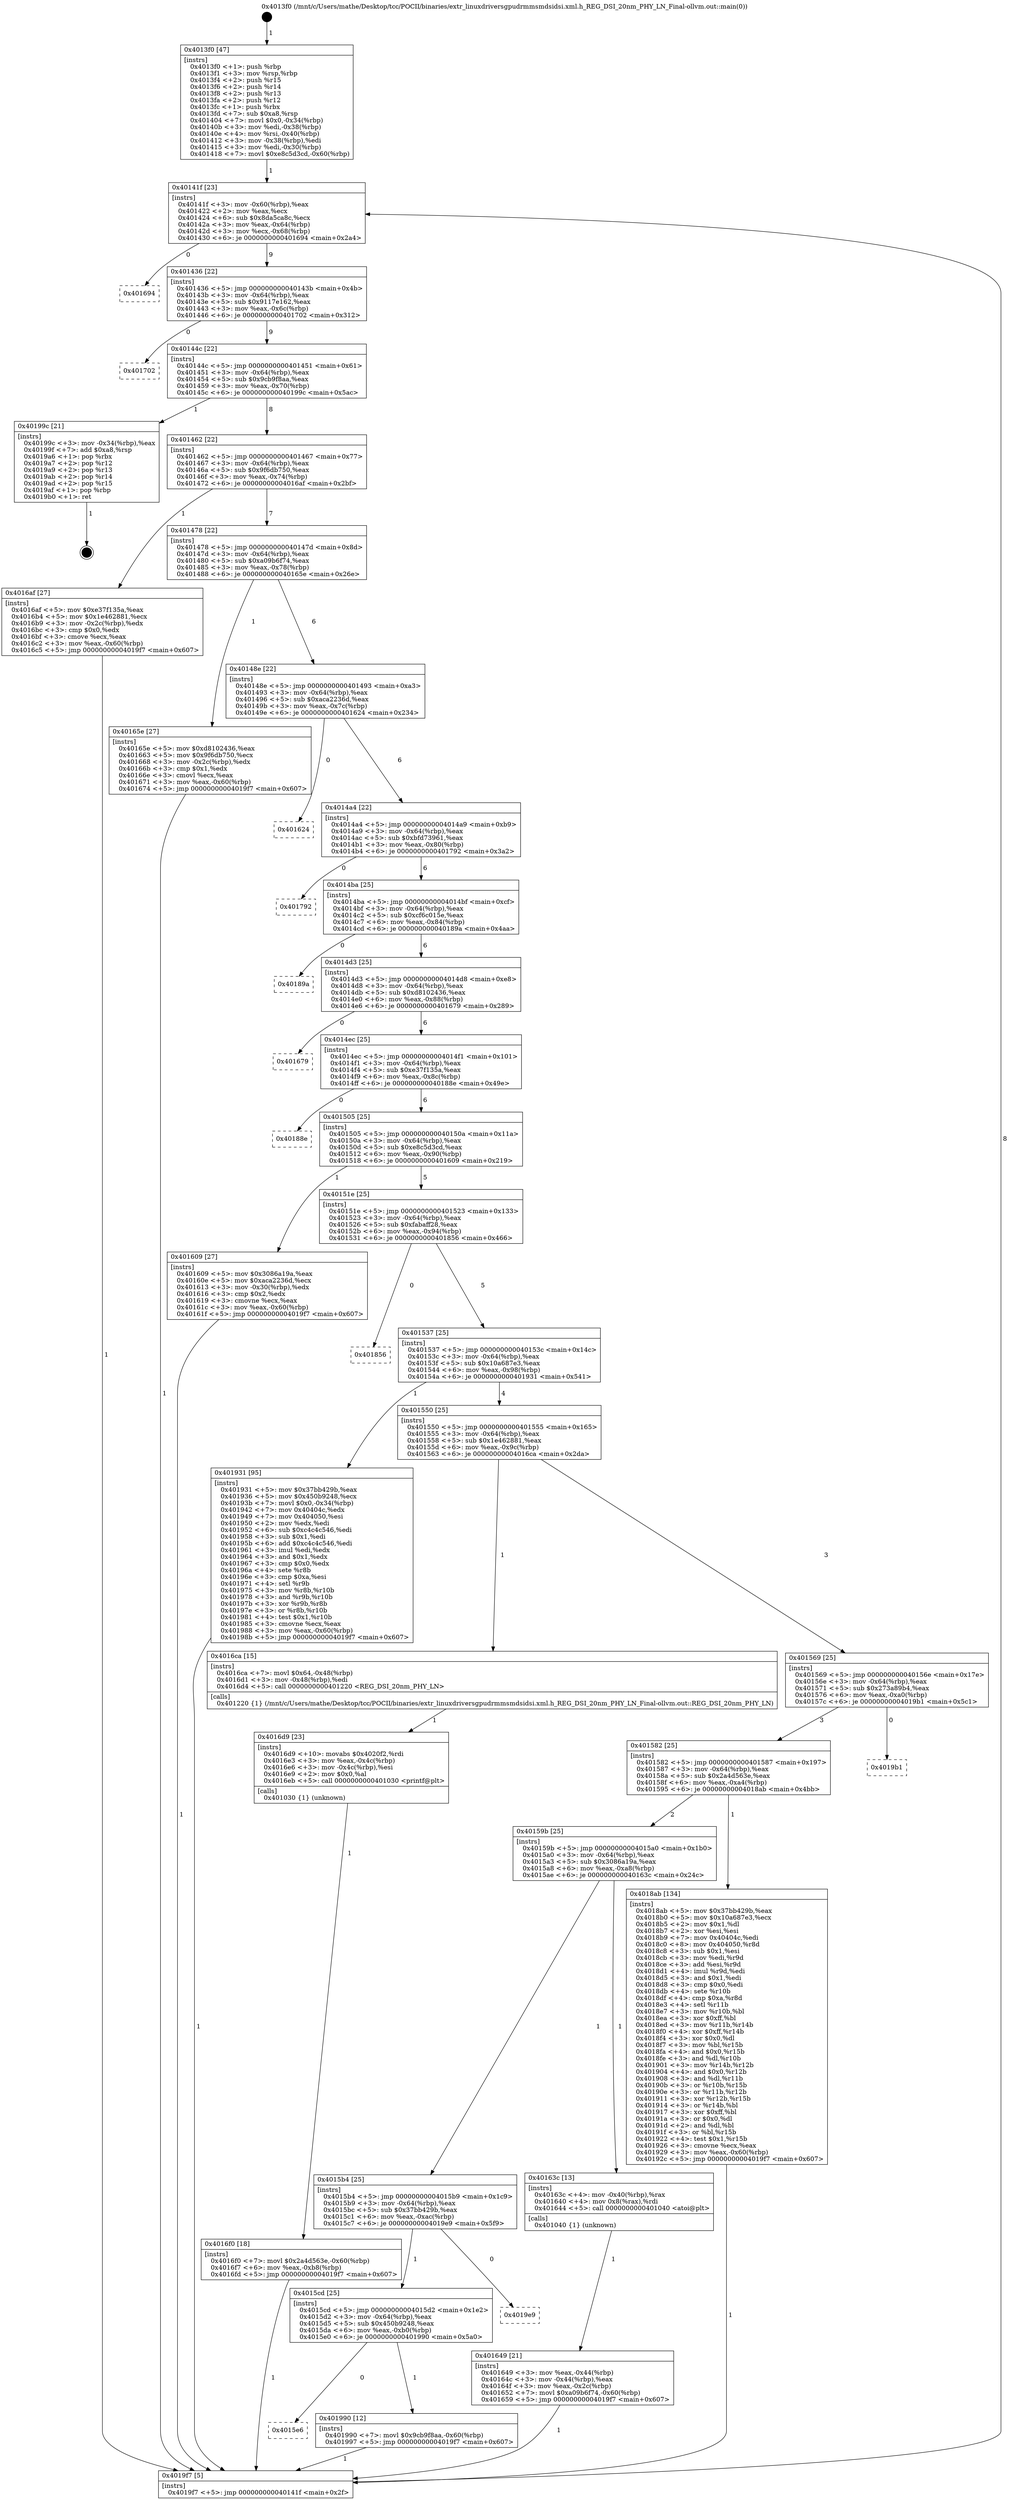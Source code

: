 digraph "0x4013f0" {
  label = "0x4013f0 (/mnt/c/Users/mathe/Desktop/tcc/POCII/binaries/extr_linuxdriversgpudrmmsmdsidsi.xml.h_REG_DSI_20nm_PHY_LN_Final-ollvm.out::main(0))"
  labelloc = "t"
  node[shape=record]

  Entry [label="",width=0.3,height=0.3,shape=circle,fillcolor=black,style=filled]
  "0x40141f" [label="{
     0x40141f [23]\l
     | [instrs]\l
     &nbsp;&nbsp;0x40141f \<+3\>: mov -0x60(%rbp),%eax\l
     &nbsp;&nbsp;0x401422 \<+2\>: mov %eax,%ecx\l
     &nbsp;&nbsp;0x401424 \<+6\>: sub $0x8da5ca8c,%ecx\l
     &nbsp;&nbsp;0x40142a \<+3\>: mov %eax,-0x64(%rbp)\l
     &nbsp;&nbsp;0x40142d \<+3\>: mov %ecx,-0x68(%rbp)\l
     &nbsp;&nbsp;0x401430 \<+6\>: je 0000000000401694 \<main+0x2a4\>\l
  }"]
  "0x401694" [label="{
     0x401694\l
  }", style=dashed]
  "0x401436" [label="{
     0x401436 [22]\l
     | [instrs]\l
     &nbsp;&nbsp;0x401436 \<+5\>: jmp 000000000040143b \<main+0x4b\>\l
     &nbsp;&nbsp;0x40143b \<+3\>: mov -0x64(%rbp),%eax\l
     &nbsp;&nbsp;0x40143e \<+5\>: sub $0x9117e162,%eax\l
     &nbsp;&nbsp;0x401443 \<+3\>: mov %eax,-0x6c(%rbp)\l
     &nbsp;&nbsp;0x401446 \<+6\>: je 0000000000401702 \<main+0x312\>\l
  }"]
  Exit [label="",width=0.3,height=0.3,shape=circle,fillcolor=black,style=filled,peripheries=2]
  "0x401702" [label="{
     0x401702\l
  }", style=dashed]
  "0x40144c" [label="{
     0x40144c [22]\l
     | [instrs]\l
     &nbsp;&nbsp;0x40144c \<+5\>: jmp 0000000000401451 \<main+0x61\>\l
     &nbsp;&nbsp;0x401451 \<+3\>: mov -0x64(%rbp),%eax\l
     &nbsp;&nbsp;0x401454 \<+5\>: sub $0x9cb9f8aa,%eax\l
     &nbsp;&nbsp;0x401459 \<+3\>: mov %eax,-0x70(%rbp)\l
     &nbsp;&nbsp;0x40145c \<+6\>: je 000000000040199c \<main+0x5ac\>\l
  }"]
  "0x4015e6" [label="{
     0x4015e6\l
  }", style=dashed]
  "0x40199c" [label="{
     0x40199c [21]\l
     | [instrs]\l
     &nbsp;&nbsp;0x40199c \<+3\>: mov -0x34(%rbp),%eax\l
     &nbsp;&nbsp;0x40199f \<+7\>: add $0xa8,%rsp\l
     &nbsp;&nbsp;0x4019a6 \<+1\>: pop %rbx\l
     &nbsp;&nbsp;0x4019a7 \<+2\>: pop %r12\l
     &nbsp;&nbsp;0x4019a9 \<+2\>: pop %r13\l
     &nbsp;&nbsp;0x4019ab \<+2\>: pop %r14\l
     &nbsp;&nbsp;0x4019ad \<+2\>: pop %r15\l
     &nbsp;&nbsp;0x4019af \<+1\>: pop %rbp\l
     &nbsp;&nbsp;0x4019b0 \<+1\>: ret\l
  }"]
  "0x401462" [label="{
     0x401462 [22]\l
     | [instrs]\l
     &nbsp;&nbsp;0x401462 \<+5\>: jmp 0000000000401467 \<main+0x77\>\l
     &nbsp;&nbsp;0x401467 \<+3\>: mov -0x64(%rbp),%eax\l
     &nbsp;&nbsp;0x40146a \<+5\>: sub $0x9f6db750,%eax\l
     &nbsp;&nbsp;0x40146f \<+3\>: mov %eax,-0x74(%rbp)\l
     &nbsp;&nbsp;0x401472 \<+6\>: je 00000000004016af \<main+0x2bf\>\l
  }"]
  "0x401990" [label="{
     0x401990 [12]\l
     | [instrs]\l
     &nbsp;&nbsp;0x401990 \<+7\>: movl $0x9cb9f8aa,-0x60(%rbp)\l
     &nbsp;&nbsp;0x401997 \<+5\>: jmp 00000000004019f7 \<main+0x607\>\l
  }"]
  "0x4016af" [label="{
     0x4016af [27]\l
     | [instrs]\l
     &nbsp;&nbsp;0x4016af \<+5\>: mov $0xe37f135a,%eax\l
     &nbsp;&nbsp;0x4016b4 \<+5\>: mov $0x1e462881,%ecx\l
     &nbsp;&nbsp;0x4016b9 \<+3\>: mov -0x2c(%rbp),%edx\l
     &nbsp;&nbsp;0x4016bc \<+3\>: cmp $0x0,%edx\l
     &nbsp;&nbsp;0x4016bf \<+3\>: cmove %ecx,%eax\l
     &nbsp;&nbsp;0x4016c2 \<+3\>: mov %eax,-0x60(%rbp)\l
     &nbsp;&nbsp;0x4016c5 \<+5\>: jmp 00000000004019f7 \<main+0x607\>\l
  }"]
  "0x401478" [label="{
     0x401478 [22]\l
     | [instrs]\l
     &nbsp;&nbsp;0x401478 \<+5\>: jmp 000000000040147d \<main+0x8d\>\l
     &nbsp;&nbsp;0x40147d \<+3\>: mov -0x64(%rbp),%eax\l
     &nbsp;&nbsp;0x401480 \<+5\>: sub $0xa09b6f74,%eax\l
     &nbsp;&nbsp;0x401485 \<+3\>: mov %eax,-0x78(%rbp)\l
     &nbsp;&nbsp;0x401488 \<+6\>: je 000000000040165e \<main+0x26e\>\l
  }"]
  "0x4015cd" [label="{
     0x4015cd [25]\l
     | [instrs]\l
     &nbsp;&nbsp;0x4015cd \<+5\>: jmp 00000000004015d2 \<main+0x1e2\>\l
     &nbsp;&nbsp;0x4015d2 \<+3\>: mov -0x64(%rbp),%eax\l
     &nbsp;&nbsp;0x4015d5 \<+5\>: sub $0x450b9248,%eax\l
     &nbsp;&nbsp;0x4015da \<+6\>: mov %eax,-0xb0(%rbp)\l
     &nbsp;&nbsp;0x4015e0 \<+6\>: je 0000000000401990 \<main+0x5a0\>\l
  }"]
  "0x40165e" [label="{
     0x40165e [27]\l
     | [instrs]\l
     &nbsp;&nbsp;0x40165e \<+5\>: mov $0xd8102436,%eax\l
     &nbsp;&nbsp;0x401663 \<+5\>: mov $0x9f6db750,%ecx\l
     &nbsp;&nbsp;0x401668 \<+3\>: mov -0x2c(%rbp),%edx\l
     &nbsp;&nbsp;0x40166b \<+3\>: cmp $0x1,%edx\l
     &nbsp;&nbsp;0x40166e \<+3\>: cmovl %ecx,%eax\l
     &nbsp;&nbsp;0x401671 \<+3\>: mov %eax,-0x60(%rbp)\l
     &nbsp;&nbsp;0x401674 \<+5\>: jmp 00000000004019f7 \<main+0x607\>\l
  }"]
  "0x40148e" [label="{
     0x40148e [22]\l
     | [instrs]\l
     &nbsp;&nbsp;0x40148e \<+5\>: jmp 0000000000401493 \<main+0xa3\>\l
     &nbsp;&nbsp;0x401493 \<+3\>: mov -0x64(%rbp),%eax\l
     &nbsp;&nbsp;0x401496 \<+5\>: sub $0xaca2236d,%eax\l
     &nbsp;&nbsp;0x40149b \<+3\>: mov %eax,-0x7c(%rbp)\l
     &nbsp;&nbsp;0x40149e \<+6\>: je 0000000000401624 \<main+0x234\>\l
  }"]
  "0x4019e9" [label="{
     0x4019e9\l
  }", style=dashed]
  "0x401624" [label="{
     0x401624\l
  }", style=dashed]
  "0x4014a4" [label="{
     0x4014a4 [22]\l
     | [instrs]\l
     &nbsp;&nbsp;0x4014a4 \<+5\>: jmp 00000000004014a9 \<main+0xb9\>\l
     &nbsp;&nbsp;0x4014a9 \<+3\>: mov -0x64(%rbp),%eax\l
     &nbsp;&nbsp;0x4014ac \<+5\>: sub $0xbfd73961,%eax\l
     &nbsp;&nbsp;0x4014b1 \<+3\>: mov %eax,-0x80(%rbp)\l
     &nbsp;&nbsp;0x4014b4 \<+6\>: je 0000000000401792 \<main+0x3a2\>\l
  }"]
  "0x4016f0" [label="{
     0x4016f0 [18]\l
     | [instrs]\l
     &nbsp;&nbsp;0x4016f0 \<+7\>: movl $0x2a4d563e,-0x60(%rbp)\l
     &nbsp;&nbsp;0x4016f7 \<+6\>: mov %eax,-0xb8(%rbp)\l
     &nbsp;&nbsp;0x4016fd \<+5\>: jmp 00000000004019f7 \<main+0x607\>\l
  }"]
  "0x401792" [label="{
     0x401792\l
  }", style=dashed]
  "0x4014ba" [label="{
     0x4014ba [25]\l
     | [instrs]\l
     &nbsp;&nbsp;0x4014ba \<+5\>: jmp 00000000004014bf \<main+0xcf\>\l
     &nbsp;&nbsp;0x4014bf \<+3\>: mov -0x64(%rbp),%eax\l
     &nbsp;&nbsp;0x4014c2 \<+5\>: sub $0xcf6c015e,%eax\l
     &nbsp;&nbsp;0x4014c7 \<+6\>: mov %eax,-0x84(%rbp)\l
     &nbsp;&nbsp;0x4014cd \<+6\>: je 000000000040189a \<main+0x4aa\>\l
  }"]
  "0x4016d9" [label="{
     0x4016d9 [23]\l
     | [instrs]\l
     &nbsp;&nbsp;0x4016d9 \<+10\>: movabs $0x4020f2,%rdi\l
     &nbsp;&nbsp;0x4016e3 \<+3\>: mov %eax,-0x4c(%rbp)\l
     &nbsp;&nbsp;0x4016e6 \<+3\>: mov -0x4c(%rbp),%esi\l
     &nbsp;&nbsp;0x4016e9 \<+2\>: mov $0x0,%al\l
     &nbsp;&nbsp;0x4016eb \<+5\>: call 0000000000401030 \<printf@plt\>\l
     | [calls]\l
     &nbsp;&nbsp;0x401030 \{1\} (unknown)\l
  }"]
  "0x40189a" [label="{
     0x40189a\l
  }", style=dashed]
  "0x4014d3" [label="{
     0x4014d3 [25]\l
     | [instrs]\l
     &nbsp;&nbsp;0x4014d3 \<+5\>: jmp 00000000004014d8 \<main+0xe8\>\l
     &nbsp;&nbsp;0x4014d8 \<+3\>: mov -0x64(%rbp),%eax\l
     &nbsp;&nbsp;0x4014db \<+5\>: sub $0xd8102436,%eax\l
     &nbsp;&nbsp;0x4014e0 \<+6\>: mov %eax,-0x88(%rbp)\l
     &nbsp;&nbsp;0x4014e6 \<+6\>: je 0000000000401679 \<main+0x289\>\l
  }"]
  "0x401649" [label="{
     0x401649 [21]\l
     | [instrs]\l
     &nbsp;&nbsp;0x401649 \<+3\>: mov %eax,-0x44(%rbp)\l
     &nbsp;&nbsp;0x40164c \<+3\>: mov -0x44(%rbp),%eax\l
     &nbsp;&nbsp;0x40164f \<+3\>: mov %eax,-0x2c(%rbp)\l
     &nbsp;&nbsp;0x401652 \<+7\>: movl $0xa09b6f74,-0x60(%rbp)\l
     &nbsp;&nbsp;0x401659 \<+5\>: jmp 00000000004019f7 \<main+0x607\>\l
  }"]
  "0x401679" [label="{
     0x401679\l
  }", style=dashed]
  "0x4014ec" [label="{
     0x4014ec [25]\l
     | [instrs]\l
     &nbsp;&nbsp;0x4014ec \<+5\>: jmp 00000000004014f1 \<main+0x101\>\l
     &nbsp;&nbsp;0x4014f1 \<+3\>: mov -0x64(%rbp),%eax\l
     &nbsp;&nbsp;0x4014f4 \<+5\>: sub $0xe37f135a,%eax\l
     &nbsp;&nbsp;0x4014f9 \<+6\>: mov %eax,-0x8c(%rbp)\l
     &nbsp;&nbsp;0x4014ff \<+6\>: je 000000000040188e \<main+0x49e\>\l
  }"]
  "0x4015b4" [label="{
     0x4015b4 [25]\l
     | [instrs]\l
     &nbsp;&nbsp;0x4015b4 \<+5\>: jmp 00000000004015b9 \<main+0x1c9\>\l
     &nbsp;&nbsp;0x4015b9 \<+3\>: mov -0x64(%rbp),%eax\l
     &nbsp;&nbsp;0x4015bc \<+5\>: sub $0x37bb429b,%eax\l
     &nbsp;&nbsp;0x4015c1 \<+6\>: mov %eax,-0xac(%rbp)\l
     &nbsp;&nbsp;0x4015c7 \<+6\>: je 00000000004019e9 \<main+0x5f9\>\l
  }"]
  "0x40188e" [label="{
     0x40188e\l
  }", style=dashed]
  "0x401505" [label="{
     0x401505 [25]\l
     | [instrs]\l
     &nbsp;&nbsp;0x401505 \<+5\>: jmp 000000000040150a \<main+0x11a\>\l
     &nbsp;&nbsp;0x40150a \<+3\>: mov -0x64(%rbp),%eax\l
     &nbsp;&nbsp;0x40150d \<+5\>: sub $0xe8c5d3cd,%eax\l
     &nbsp;&nbsp;0x401512 \<+6\>: mov %eax,-0x90(%rbp)\l
     &nbsp;&nbsp;0x401518 \<+6\>: je 0000000000401609 \<main+0x219\>\l
  }"]
  "0x40163c" [label="{
     0x40163c [13]\l
     | [instrs]\l
     &nbsp;&nbsp;0x40163c \<+4\>: mov -0x40(%rbp),%rax\l
     &nbsp;&nbsp;0x401640 \<+4\>: mov 0x8(%rax),%rdi\l
     &nbsp;&nbsp;0x401644 \<+5\>: call 0000000000401040 \<atoi@plt\>\l
     | [calls]\l
     &nbsp;&nbsp;0x401040 \{1\} (unknown)\l
  }"]
  "0x401609" [label="{
     0x401609 [27]\l
     | [instrs]\l
     &nbsp;&nbsp;0x401609 \<+5\>: mov $0x3086a19a,%eax\l
     &nbsp;&nbsp;0x40160e \<+5\>: mov $0xaca2236d,%ecx\l
     &nbsp;&nbsp;0x401613 \<+3\>: mov -0x30(%rbp),%edx\l
     &nbsp;&nbsp;0x401616 \<+3\>: cmp $0x2,%edx\l
     &nbsp;&nbsp;0x401619 \<+3\>: cmovne %ecx,%eax\l
     &nbsp;&nbsp;0x40161c \<+3\>: mov %eax,-0x60(%rbp)\l
     &nbsp;&nbsp;0x40161f \<+5\>: jmp 00000000004019f7 \<main+0x607\>\l
  }"]
  "0x40151e" [label="{
     0x40151e [25]\l
     | [instrs]\l
     &nbsp;&nbsp;0x40151e \<+5\>: jmp 0000000000401523 \<main+0x133\>\l
     &nbsp;&nbsp;0x401523 \<+3\>: mov -0x64(%rbp),%eax\l
     &nbsp;&nbsp;0x401526 \<+5\>: sub $0xfabaff28,%eax\l
     &nbsp;&nbsp;0x40152b \<+6\>: mov %eax,-0x94(%rbp)\l
     &nbsp;&nbsp;0x401531 \<+6\>: je 0000000000401856 \<main+0x466\>\l
  }"]
  "0x4019f7" [label="{
     0x4019f7 [5]\l
     | [instrs]\l
     &nbsp;&nbsp;0x4019f7 \<+5\>: jmp 000000000040141f \<main+0x2f\>\l
  }"]
  "0x4013f0" [label="{
     0x4013f0 [47]\l
     | [instrs]\l
     &nbsp;&nbsp;0x4013f0 \<+1\>: push %rbp\l
     &nbsp;&nbsp;0x4013f1 \<+3\>: mov %rsp,%rbp\l
     &nbsp;&nbsp;0x4013f4 \<+2\>: push %r15\l
     &nbsp;&nbsp;0x4013f6 \<+2\>: push %r14\l
     &nbsp;&nbsp;0x4013f8 \<+2\>: push %r13\l
     &nbsp;&nbsp;0x4013fa \<+2\>: push %r12\l
     &nbsp;&nbsp;0x4013fc \<+1\>: push %rbx\l
     &nbsp;&nbsp;0x4013fd \<+7\>: sub $0xa8,%rsp\l
     &nbsp;&nbsp;0x401404 \<+7\>: movl $0x0,-0x34(%rbp)\l
     &nbsp;&nbsp;0x40140b \<+3\>: mov %edi,-0x38(%rbp)\l
     &nbsp;&nbsp;0x40140e \<+4\>: mov %rsi,-0x40(%rbp)\l
     &nbsp;&nbsp;0x401412 \<+3\>: mov -0x38(%rbp),%edi\l
     &nbsp;&nbsp;0x401415 \<+3\>: mov %edi,-0x30(%rbp)\l
     &nbsp;&nbsp;0x401418 \<+7\>: movl $0xe8c5d3cd,-0x60(%rbp)\l
  }"]
  "0x40159b" [label="{
     0x40159b [25]\l
     | [instrs]\l
     &nbsp;&nbsp;0x40159b \<+5\>: jmp 00000000004015a0 \<main+0x1b0\>\l
     &nbsp;&nbsp;0x4015a0 \<+3\>: mov -0x64(%rbp),%eax\l
     &nbsp;&nbsp;0x4015a3 \<+5\>: sub $0x3086a19a,%eax\l
     &nbsp;&nbsp;0x4015a8 \<+6\>: mov %eax,-0xa8(%rbp)\l
     &nbsp;&nbsp;0x4015ae \<+6\>: je 000000000040163c \<main+0x24c\>\l
  }"]
  "0x401856" [label="{
     0x401856\l
  }", style=dashed]
  "0x401537" [label="{
     0x401537 [25]\l
     | [instrs]\l
     &nbsp;&nbsp;0x401537 \<+5\>: jmp 000000000040153c \<main+0x14c\>\l
     &nbsp;&nbsp;0x40153c \<+3\>: mov -0x64(%rbp),%eax\l
     &nbsp;&nbsp;0x40153f \<+5\>: sub $0x10a687e3,%eax\l
     &nbsp;&nbsp;0x401544 \<+6\>: mov %eax,-0x98(%rbp)\l
     &nbsp;&nbsp;0x40154a \<+6\>: je 0000000000401931 \<main+0x541\>\l
  }"]
  "0x4018ab" [label="{
     0x4018ab [134]\l
     | [instrs]\l
     &nbsp;&nbsp;0x4018ab \<+5\>: mov $0x37bb429b,%eax\l
     &nbsp;&nbsp;0x4018b0 \<+5\>: mov $0x10a687e3,%ecx\l
     &nbsp;&nbsp;0x4018b5 \<+2\>: mov $0x1,%dl\l
     &nbsp;&nbsp;0x4018b7 \<+2\>: xor %esi,%esi\l
     &nbsp;&nbsp;0x4018b9 \<+7\>: mov 0x40404c,%edi\l
     &nbsp;&nbsp;0x4018c0 \<+8\>: mov 0x404050,%r8d\l
     &nbsp;&nbsp;0x4018c8 \<+3\>: sub $0x1,%esi\l
     &nbsp;&nbsp;0x4018cb \<+3\>: mov %edi,%r9d\l
     &nbsp;&nbsp;0x4018ce \<+3\>: add %esi,%r9d\l
     &nbsp;&nbsp;0x4018d1 \<+4\>: imul %r9d,%edi\l
     &nbsp;&nbsp;0x4018d5 \<+3\>: and $0x1,%edi\l
     &nbsp;&nbsp;0x4018d8 \<+3\>: cmp $0x0,%edi\l
     &nbsp;&nbsp;0x4018db \<+4\>: sete %r10b\l
     &nbsp;&nbsp;0x4018df \<+4\>: cmp $0xa,%r8d\l
     &nbsp;&nbsp;0x4018e3 \<+4\>: setl %r11b\l
     &nbsp;&nbsp;0x4018e7 \<+3\>: mov %r10b,%bl\l
     &nbsp;&nbsp;0x4018ea \<+3\>: xor $0xff,%bl\l
     &nbsp;&nbsp;0x4018ed \<+3\>: mov %r11b,%r14b\l
     &nbsp;&nbsp;0x4018f0 \<+4\>: xor $0xff,%r14b\l
     &nbsp;&nbsp;0x4018f4 \<+3\>: xor $0x0,%dl\l
     &nbsp;&nbsp;0x4018f7 \<+3\>: mov %bl,%r15b\l
     &nbsp;&nbsp;0x4018fa \<+4\>: and $0x0,%r15b\l
     &nbsp;&nbsp;0x4018fe \<+3\>: and %dl,%r10b\l
     &nbsp;&nbsp;0x401901 \<+3\>: mov %r14b,%r12b\l
     &nbsp;&nbsp;0x401904 \<+4\>: and $0x0,%r12b\l
     &nbsp;&nbsp;0x401908 \<+3\>: and %dl,%r11b\l
     &nbsp;&nbsp;0x40190b \<+3\>: or %r10b,%r15b\l
     &nbsp;&nbsp;0x40190e \<+3\>: or %r11b,%r12b\l
     &nbsp;&nbsp;0x401911 \<+3\>: xor %r12b,%r15b\l
     &nbsp;&nbsp;0x401914 \<+3\>: or %r14b,%bl\l
     &nbsp;&nbsp;0x401917 \<+3\>: xor $0xff,%bl\l
     &nbsp;&nbsp;0x40191a \<+3\>: or $0x0,%dl\l
     &nbsp;&nbsp;0x40191d \<+2\>: and %dl,%bl\l
     &nbsp;&nbsp;0x40191f \<+3\>: or %bl,%r15b\l
     &nbsp;&nbsp;0x401922 \<+4\>: test $0x1,%r15b\l
     &nbsp;&nbsp;0x401926 \<+3\>: cmovne %ecx,%eax\l
     &nbsp;&nbsp;0x401929 \<+3\>: mov %eax,-0x60(%rbp)\l
     &nbsp;&nbsp;0x40192c \<+5\>: jmp 00000000004019f7 \<main+0x607\>\l
  }"]
  "0x401931" [label="{
     0x401931 [95]\l
     | [instrs]\l
     &nbsp;&nbsp;0x401931 \<+5\>: mov $0x37bb429b,%eax\l
     &nbsp;&nbsp;0x401936 \<+5\>: mov $0x450b9248,%ecx\l
     &nbsp;&nbsp;0x40193b \<+7\>: movl $0x0,-0x34(%rbp)\l
     &nbsp;&nbsp;0x401942 \<+7\>: mov 0x40404c,%edx\l
     &nbsp;&nbsp;0x401949 \<+7\>: mov 0x404050,%esi\l
     &nbsp;&nbsp;0x401950 \<+2\>: mov %edx,%edi\l
     &nbsp;&nbsp;0x401952 \<+6\>: sub $0xc4c4c546,%edi\l
     &nbsp;&nbsp;0x401958 \<+3\>: sub $0x1,%edi\l
     &nbsp;&nbsp;0x40195b \<+6\>: add $0xc4c4c546,%edi\l
     &nbsp;&nbsp;0x401961 \<+3\>: imul %edi,%edx\l
     &nbsp;&nbsp;0x401964 \<+3\>: and $0x1,%edx\l
     &nbsp;&nbsp;0x401967 \<+3\>: cmp $0x0,%edx\l
     &nbsp;&nbsp;0x40196a \<+4\>: sete %r8b\l
     &nbsp;&nbsp;0x40196e \<+3\>: cmp $0xa,%esi\l
     &nbsp;&nbsp;0x401971 \<+4\>: setl %r9b\l
     &nbsp;&nbsp;0x401975 \<+3\>: mov %r8b,%r10b\l
     &nbsp;&nbsp;0x401978 \<+3\>: and %r9b,%r10b\l
     &nbsp;&nbsp;0x40197b \<+3\>: xor %r9b,%r8b\l
     &nbsp;&nbsp;0x40197e \<+3\>: or %r8b,%r10b\l
     &nbsp;&nbsp;0x401981 \<+4\>: test $0x1,%r10b\l
     &nbsp;&nbsp;0x401985 \<+3\>: cmovne %ecx,%eax\l
     &nbsp;&nbsp;0x401988 \<+3\>: mov %eax,-0x60(%rbp)\l
     &nbsp;&nbsp;0x40198b \<+5\>: jmp 00000000004019f7 \<main+0x607\>\l
  }"]
  "0x401550" [label="{
     0x401550 [25]\l
     | [instrs]\l
     &nbsp;&nbsp;0x401550 \<+5\>: jmp 0000000000401555 \<main+0x165\>\l
     &nbsp;&nbsp;0x401555 \<+3\>: mov -0x64(%rbp),%eax\l
     &nbsp;&nbsp;0x401558 \<+5\>: sub $0x1e462881,%eax\l
     &nbsp;&nbsp;0x40155d \<+6\>: mov %eax,-0x9c(%rbp)\l
     &nbsp;&nbsp;0x401563 \<+6\>: je 00000000004016ca \<main+0x2da\>\l
  }"]
  "0x401582" [label="{
     0x401582 [25]\l
     | [instrs]\l
     &nbsp;&nbsp;0x401582 \<+5\>: jmp 0000000000401587 \<main+0x197\>\l
     &nbsp;&nbsp;0x401587 \<+3\>: mov -0x64(%rbp),%eax\l
     &nbsp;&nbsp;0x40158a \<+5\>: sub $0x2a4d563e,%eax\l
     &nbsp;&nbsp;0x40158f \<+6\>: mov %eax,-0xa4(%rbp)\l
     &nbsp;&nbsp;0x401595 \<+6\>: je 00000000004018ab \<main+0x4bb\>\l
  }"]
  "0x4016ca" [label="{
     0x4016ca [15]\l
     | [instrs]\l
     &nbsp;&nbsp;0x4016ca \<+7\>: movl $0x64,-0x48(%rbp)\l
     &nbsp;&nbsp;0x4016d1 \<+3\>: mov -0x48(%rbp),%edi\l
     &nbsp;&nbsp;0x4016d4 \<+5\>: call 0000000000401220 \<REG_DSI_20nm_PHY_LN\>\l
     | [calls]\l
     &nbsp;&nbsp;0x401220 \{1\} (/mnt/c/Users/mathe/Desktop/tcc/POCII/binaries/extr_linuxdriversgpudrmmsmdsidsi.xml.h_REG_DSI_20nm_PHY_LN_Final-ollvm.out::REG_DSI_20nm_PHY_LN)\l
  }"]
  "0x401569" [label="{
     0x401569 [25]\l
     | [instrs]\l
     &nbsp;&nbsp;0x401569 \<+5\>: jmp 000000000040156e \<main+0x17e\>\l
     &nbsp;&nbsp;0x40156e \<+3\>: mov -0x64(%rbp),%eax\l
     &nbsp;&nbsp;0x401571 \<+5\>: sub $0x273a89b4,%eax\l
     &nbsp;&nbsp;0x401576 \<+6\>: mov %eax,-0xa0(%rbp)\l
     &nbsp;&nbsp;0x40157c \<+6\>: je 00000000004019b1 \<main+0x5c1\>\l
  }"]
  "0x4019b1" [label="{
     0x4019b1\l
  }", style=dashed]
  Entry -> "0x4013f0" [label=" 1"]
  "0x40141f" -> "0x401694" [label=" 0"]
  "0x40141f" -> "0x401436" [label=" 9"]
  "0x40199c" -> Exit [label=" 1"]
  "0x401436" -> "0x401702" [label=" 0"]
  "0x401436" -> "0x40144c" [label=" 9"]
  "0x401990" -> "0x4019f7" [label=" 1"]
  "0x40144c" -> "0x40199c" [label=" 1"]
  "0x40144c" -> "0x401462" [label=" 8"]
  "0x4015cd" -> "0x4015e6" [label=" 0"]
  "0x401462" -> "0x4016af" [label=" 1"]
  "0x401462" -> "0x401478" [label=" 7"]
  "0x4015cd" -> "0x401990" [label=" 1"]
  "0x401478" -> "0x40165e" [label=" 1"]
  "0x401478" -> "0x40148e" [label=" 6"]
  "0x4015b4" -> "0x4015cd" [label=" 1"]
  "0x40148e" -> "0x401624" [label=" 0"]
  "0x40148e" -> "0x4014a4" [label=" 6"]
  "0x4015b4" -> "0x4019e9" [label=" 0"]
  "0x4014a4" -> "0x401792" [label=" 0"]
  "0x4014a4" -> "0x4014ba" [label=" 6"]
  "0x401931" -> "0x4019f7" [label=" 1"]
  "0x4014ba" -> "0x40189a" [label=" 0"]
  "0x4014ba" -> "0x4014d3" [label=" 6"]
  "0x4018ab" -> "0x4019f7" [label=" 1"]
  "0x4014d3" -> "0x401679" [label=" 0"]
  "0x4014d3" -> "0x4014ec" [label=" 6"]
  "0x4016f0" -> "0x4019f7" [label=" 1"]
  "0x4014ec" -> "0x40188e" [label=" 0"]
  "0x4014ec" -> "0x401505" [label=" 6"]
  "0x4016d9" -> "0x4016f0" [label=" 1"]
  "0x401505" -> "0x401609" [label=" 1"]
  "0x401505" -> "0x40151e" [label=" 5"]
  "0x401609" -> "0x4019f7" [label=" 1"]
  "0x4013f0" -> "0x40141f" [label=" 1"]
  "0x4019f7" -> "0x40141f" [label=" 8"]
  "0x4016ca" -> "0x4016d9" [label=" 1"]
  "0x40151e" -> "0x401856" [label=" 0"]
  "0x40151e" -> "0x401537" [label=" 5"]
  "0x40165e" -> "0x4019f7" [label=" 1"]
  "0x401537" -> "0x401931" [label=" 1"]
  "0x401537" -> "0x401550" [label=" 4"]
  "0x401649" -> "0x4019f7" [label=" 1"]
  "0x401550" -> "0x4016ca" [label=" 1"]
  "0x401550" -> "0x401569" [label=" 3"]
  "0x40159b" -> "0x4015b4" [label=" 1"]
  "0x401569" -> "0x4019b1" [label=" 0"]
  "0x401569" -> "0x401582" [label=" 3"]
  "0x40163c" -> "0x401649" [label=" 1"]
  "0x401582" -> "0x4018ab" [label=" 1"]
  "0x401582" -> "0x40159b" [label=" 2"]
  "0x4016af" -> "0x4019f7" [label=" 1"]
  "0x40159b" -> "0x40163c" [label=" 1"]
}
